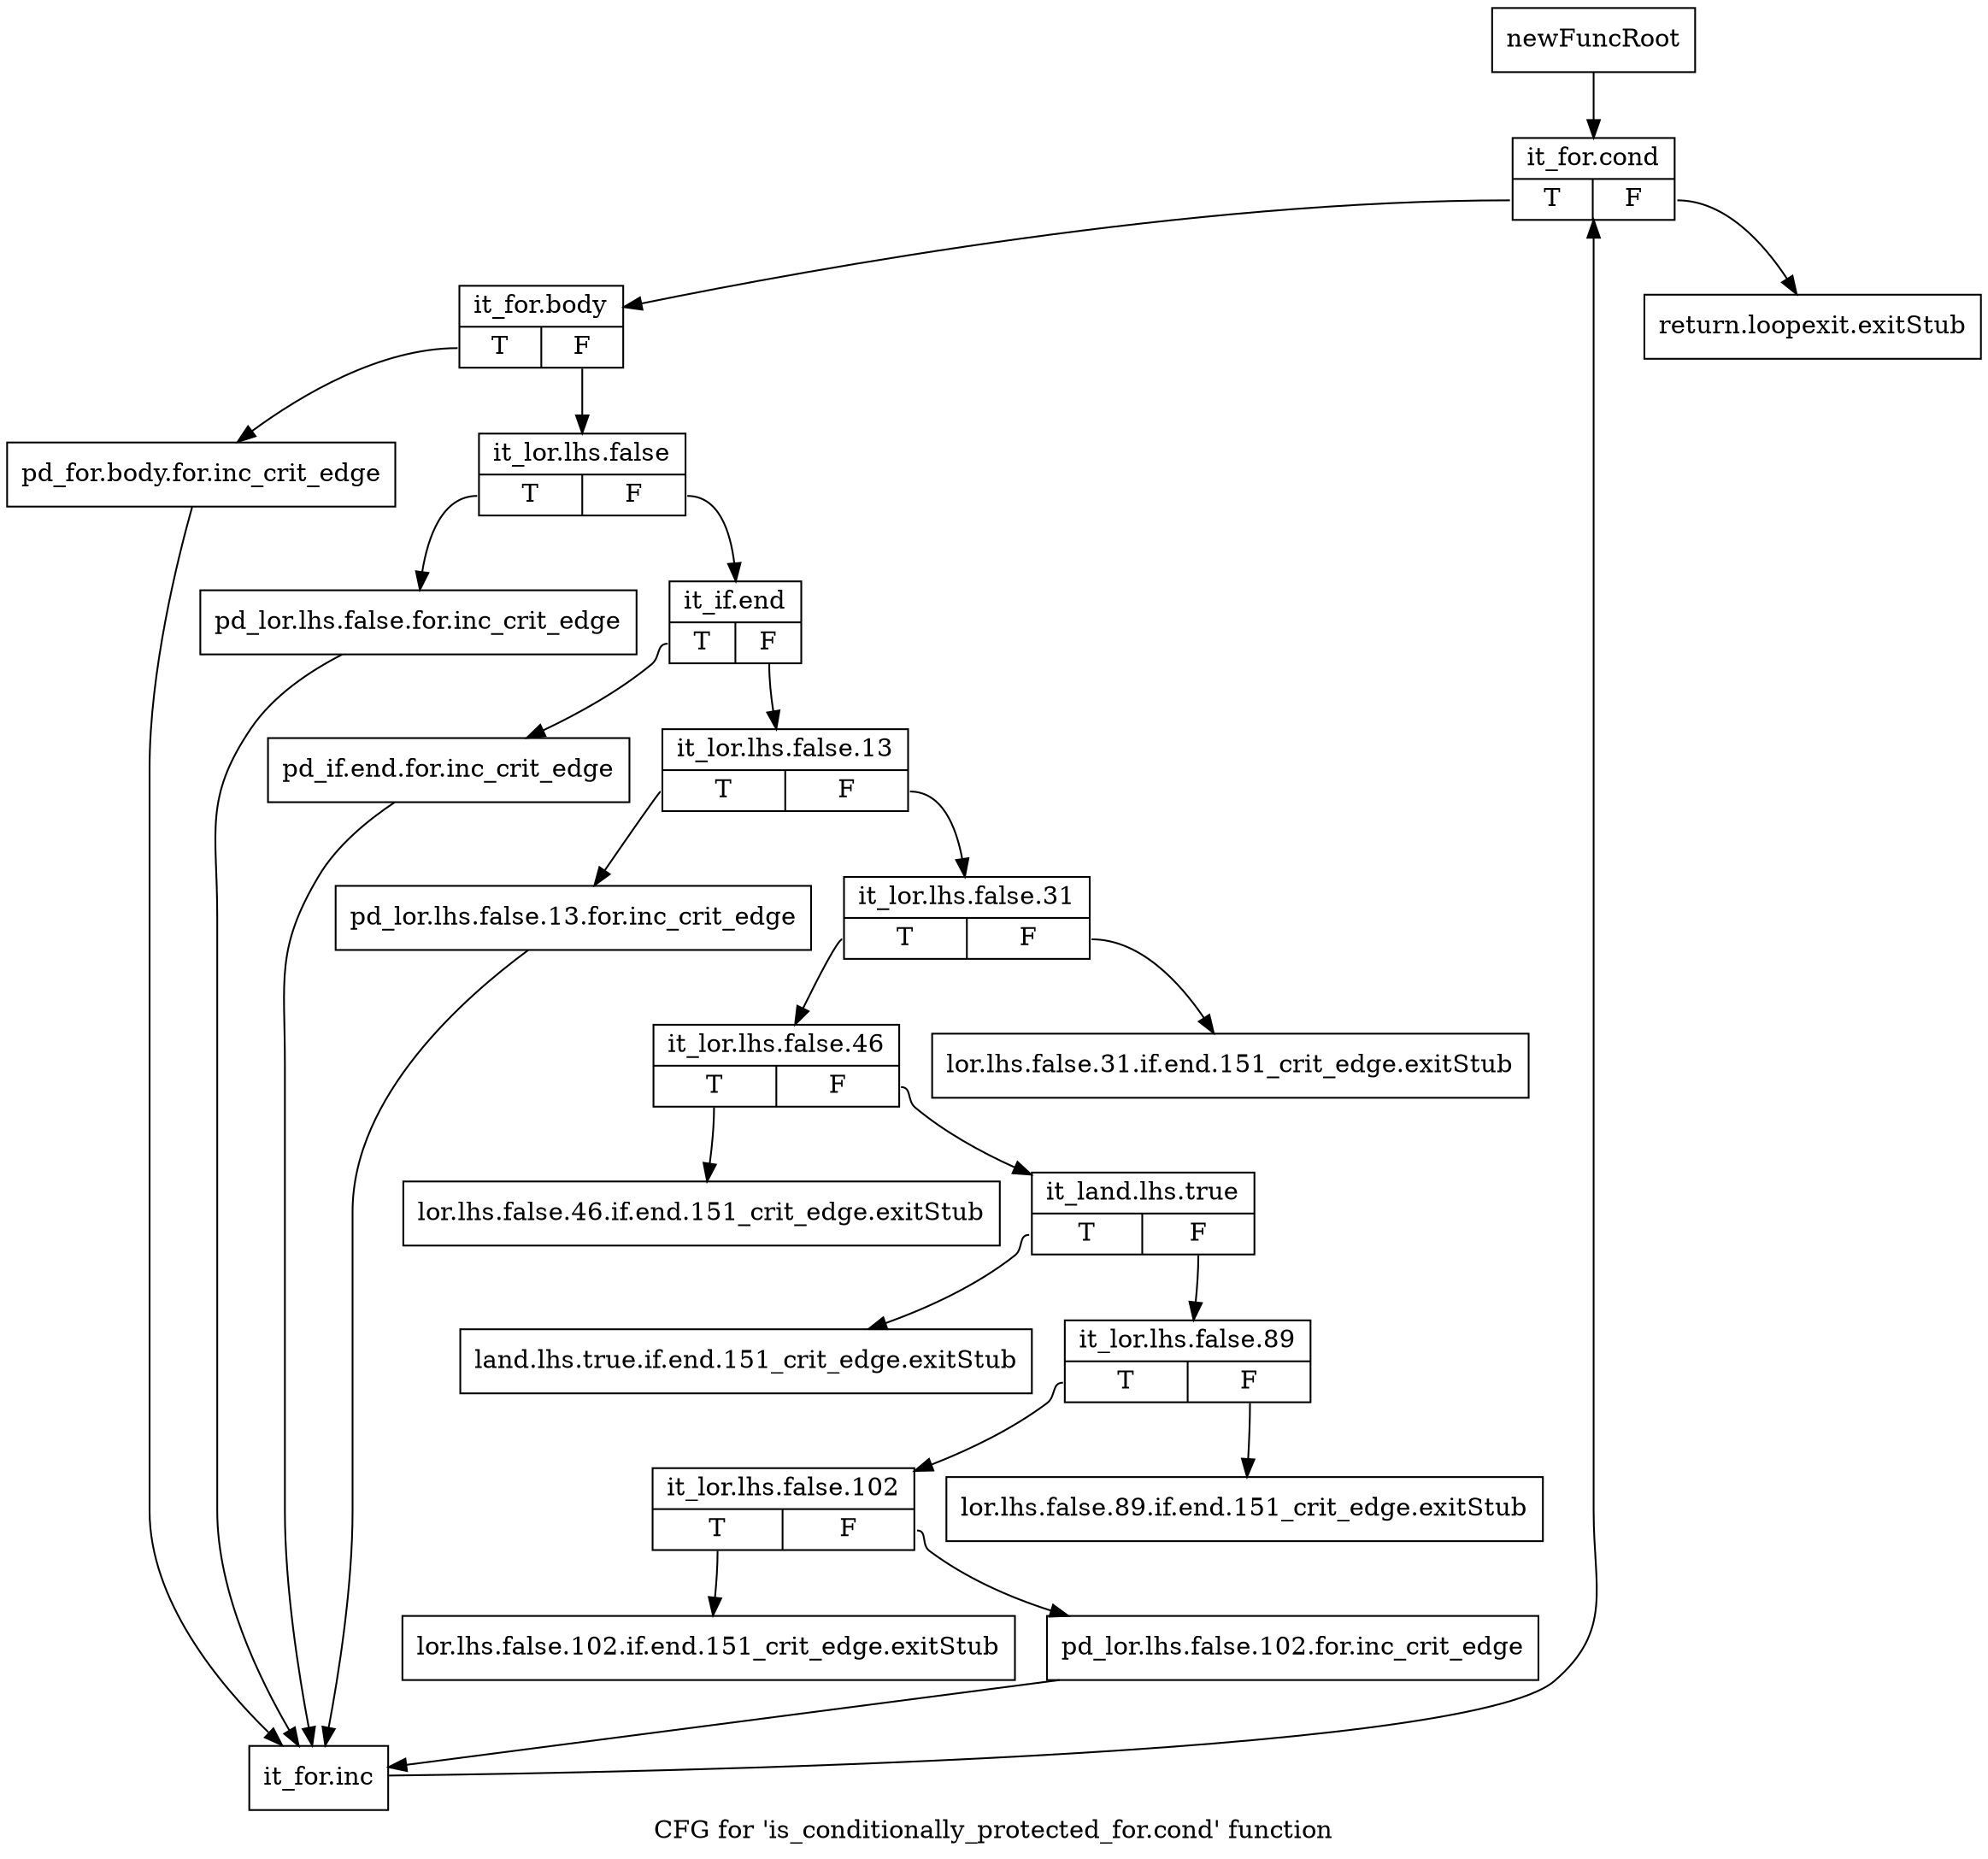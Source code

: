 digraph "CFG for 'is_conditionally_protected_for.cond' function" {
	label="CFG for 'is_conditionally_protected_for.cond' function";

	Node0xc1fbef0 [shape=record,label="{newFuncRoot}"];
	Node0xc1fbef0 -> Node0xc1fc120;
	Node0xc1fbf40 [shape=record,label="{return.loopexit.exitStub}"];
	Node0xc1fbf90 [shape=record,label="{lor.lhs.false.31.if.end.151_crit_edge.exitStub}"];
	Node0xc1fbfe0 [shape=record,label="{lor.lhs.false.46.if.end.151_crit_edge.exitStub}"];
	Node0xc1fc030 [shape=record,label="{land.lhs.true.if.end.151_crit_edge.exitStub}"];
	Node0xc1fc080 [shape=record,label="{lor.lhs.false.89.if.end.151_crit_edge.exitStub}"];
	Node0xc1fc0d0 [shape=record,label="{lor.lhs.false.102.if.end.151_crit_edge.exitStub}"];
	Node0xc1fc120 [shape=record,label="{it_for.cond|{<s0>T|<s1>F}}"];
	Node0xc1fc120:s0 -> Node0xc1fc170;
	Node0xc1fc120:s1 -> Node0xc1fbf40;
	Node0xc1fc170 [shape=record,label="{it_for.body|{<s0>T|<s1>F}}"];
	Node0xc1fc170:s0 -> Node0xc1fc580;
	Node0xc1fc170:s1 -> Node0xc1fc1c0;
	Node0xc1fc1c0 [shape=record,label="{it_lor.lhs.false|{<s0>T|<s1>F}}"];
	Node0xc1fc1c0:s0 -> Node0xc1fc530;
	Node0xc1fc1c0:s1 -> Node0xc1fc210;
	Node0xc1fc210 [shape=record,label="{it_if.end|{<s0>T|<s1>F}}"];
	Node0xc1fc210:s0 -> Node0xc1fc4e0;
	Node0xc1fc210:s1 -> Node0xc1fc260;
	Node0xc1fc260 [shape=record,label="{it_lor.lhs.false.13|{<s0>T|<s1>F}}"];
	Node0xc1fc260:s0 -> Node0xc1fc490;
	Node0xc1fc260:s1 -> Node0xc1fc2b0;
	Node0xc1fc2b0 [shape=record,label="{it_lor.lhs.false.31|{<s0>T|<s1>F}}"];
	Node0xc1fc2b0:s0 -> Node0xc1fc300;
	Node0xc1fc2b0:s1 -> Node0xc1fbf90;
	Node0xc1fc300 [shape=record,label="{it_lor.lhs.false.46|{<s0>T|<s1>F}}"];
	Node0xc1fc300:s0 -> Node0xc1fbfe0;
	Node0xc1fc300:s1 -> Node0xc1fc350;
	Node0xc1fc350 [shape=record,label="{it_land.lhs.true|{<s0>T|<s1>F}}"];
	Node0xc1fc350:s0 -> Node0xc1fc030;
	Node0xc1fc350:s1 -> Node0xc1fc3a0;
	Node0xc1fc3a0 [shape=record,label="{it_lor.lhs.false.89|{<s0>T|<s1>F}}"];
	Node0xc1fc3a0:s0 -> Node0xc1fc3f0;
	Node0xc1fc3a0:s1 -> Node0xc1fc080;
	Node0xc1fc3f0 [shape=record,label="{it_lor.lhs.false.102|{<s0>T|<s1>F}}"];
	Node0xc1fc3f0:s0 -> Node0xc1fc0d0;
	Node0xc1fc3f0:s1 -> Node0xc1fc440;
	Node0xc1fc440 [shape=record,label="{pd_lor.lhs.false.102.for.inc_crit_edge}"];
	Node0xc1fc440 -> Node0xc1fc5d0;
	Node0xc1fc490 [shape=record,label="{pd_lor.lhs.false.13.for.inc_crit_edge}"];
	Node0xc1fc490 -> Node0xc1fc5d0;
	Node0xc1fc4e0 [shape=record,label="{pd_if.end.for.inc_crit_edge}"];
	Node0xc1fc4e0 -> Node0xc1fc5d0;
	Node0xc1fc530 [shape=record,label="{pd_lor.lhs.false.for.inc_crit_edge}"];
	Node0xc1fc530 -> Node0xc1fc5d0;
	Node0xc1fc580 [shape=record,label="{pd_for.body.for.inc_crit_edge}"];
	Node0xc1fc580 -> Node0xc1fc5d0;
	Node0xc1fc5d0 [shape=record,label="{it_for.inc}"];
	Node0xc1fc5d0 -> Node0xc1fc120;
}
